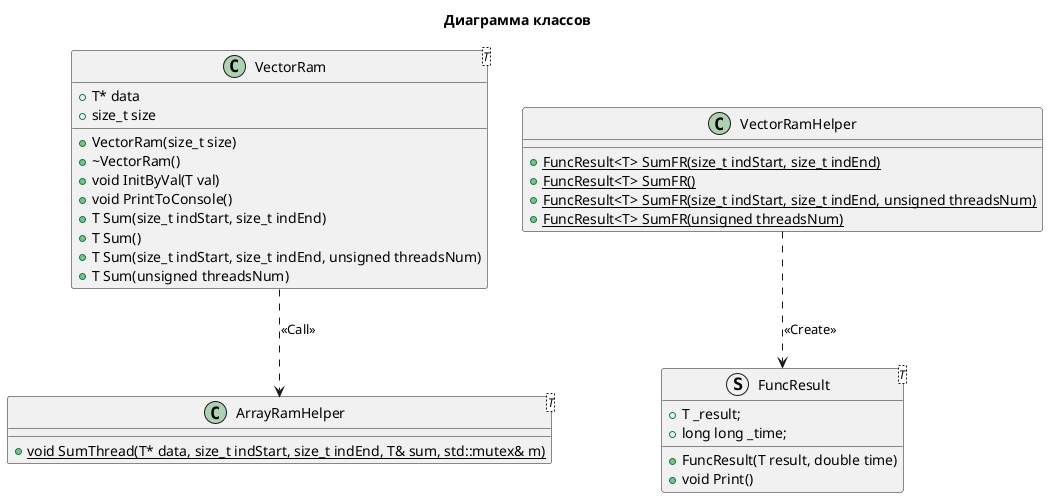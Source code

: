 @startuml

title
 Диаграмма классов
end title

class ArrayRamHelper<T>
{
    +{static} void SumThread(T* data, size_t indStart, size_t indEnd, T& sum, std::mutex& m)
}

struct          FuncResult<T>
{
    +T _result;
    +long long _time;

    +FuncResult(T result, double time)
    +void Print()
}

class           VectorRam<T>
{
    +T* data
    +size_t size
    +VectorRam(size_t size)
    +~VectorRam()
    +void InitByVal(T val)
    +void PrintToConsole()
    +T Sum(size_t indStart, size_t indEnd)
    +T Sum()
    +T Sum(size_t indStart, size_t indEnd, unsigned threadsNum)
    +T Sum(unsigned threadsNum)
}

class           VectorRamHelper
{
    +{static}FuncResult<T> SumFR(size_t indStart, size_t indEnd)
    +{static}FuncResult<T> SumFR()
    +{static}FuncResult<T> SumFR(size_t indStart, size_t indEnd, unsigned threadsNum)
    +{static}FuncResult<T> SumFR(unsigned threadsNum)
}



VectorRamHelper..>FuncResult : <<Create>>
VectorRam..>ArrayRamHelper : <<Call>>

@enduml
